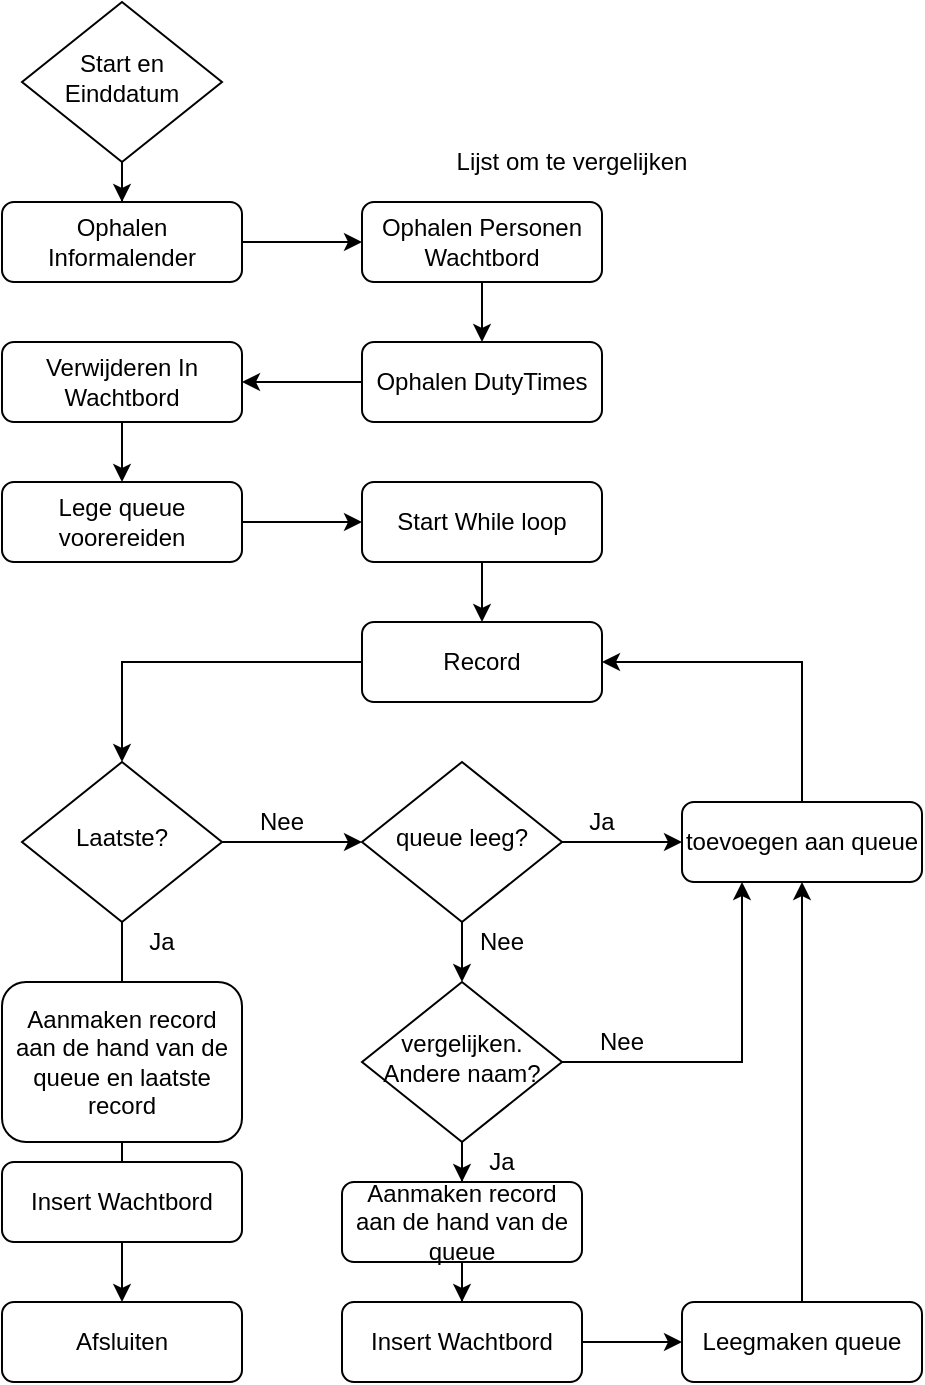 <mxfile version="14.1.8" type="device"><diagram id="C5RBs43oDa-KdzZeNtuy" name="Page-1"><mxGraphModel dx="1221" dy="1883" grid="1" gridSize="10" guides="1" tooltips="1" connect="1" arrows="1" fold="1" page="1" pageScale="1" pageWidth="827" pageHeight="1169" math="0" shadow="0"><root><mxCell id="WIyWlLk6GJQsqaUBKTNV-0"/><mxCell id="WIyWlLk6GJQsqaUBKTNV-1" parent="WIyWlLk6GJQsqaUBKTNV-0"/><mxCell id="b9_fEh2vifELGAwuXMAs-19" value="" style="edgeStyle=orthogonalEdgeStyle;rounded=0;orthogonalLoop=1;jettySize=auto;html=1;" parent="WIyWlLk6GJQsqaUBKTNV-1" source="WIyWlLk6GJQsqaUBKTNV-3" target="b9_fEh2vifELGAwuXMAs-0" edge="1"><mxGeometry relative="1" as="geometry"/></mxCell><mxCell id="WIyWlLk6GJQsqaUBKTNV-3" value="Ophalen Informalender" style="rounded=1;whiteSpace=wrap;html=1;fontSize=12;glass=0;strokeWidth=1;shadow=0;" parent="WIyWlLk6GJQsqaUBKTNV-1" vertex="1"><mxGeometry x="160" y="80" width="120" height="40" as="geometry"/></mxCell><mxCell id="b9_fEh2vifELGAwuXMAs-29" value="" style="edgeStyle=orthogonalEdgeStyle;rounded=0;orthogonalLoop=1;jettySize=auto;html=1;" parent="WIyWlLk6GJQsqaUBKTNV-1" source="WIyWlLk6GJQsqaUBKTNV-6" target="b9_fEh2vifELGAwuXMAs-5" edge="1"><mxGeometry relative="1" as="geometry"/></mxCell><mxCell id="b9_fEh2vifELGAwuXMAs-30" value="" style="edgeStyle=orthogonalEdgeStyle;rounded=0;orthogonalLoop=1;jettySize=auto;html=1;" parent="WIyWlLk6GJQsqaUBKTNV-1" source="WIyWlLk6GJQsqaUBKTNV-6" target="b9_fEh2vifELGAwuXMAs-12" edge="1"><mxGeometry relative="1" as="geometry"/></mxCell><mxCell id="WIyWlLk6GJQsqaUBKTNV-6" value="queue leeg?" style="rhombus;whiteSpace=wrap;html=1;shadow=0;fontFamily=Helvetica;fontSize=12;align=center;strokeWidth=1;spacing=6;spacingTop=-4;" parent="WIyWlLk6GJQsqaUBKTNV-1" vertex="1"><mxGeometry x="340" y="360" width="100" height="80" as="geometry"/></mxCell><mxCell id="b9_fEh2vifELGAwuXMAs-40" style="edgeStyle=orthogonalEdgeStyle;rounded=0;orthogonalLoop=1;jettySize=auto;html=1;" parent="WIyWlLk6GJQsqaUBKTNV-1" source="WIyWlLk6GJQsqaUBKTNV-7" target="b9_fEh2vifELGAwuXMAs-37" edge="1"><mxGeometry relative="1" as="geometry"/></mxCell><mxCell id="WIyWlLk6GJQsqaUBKTNV-7" value="Start While loop" style="rounded=1;whiteSpace=wrap;html=1;fontSize=12;glass=0;strokeWidth=1;shadow=0;" parent="WIyWlLk6GJQsqaUBKTNV-1" vertex="1"><mxGeometry x="340" y="220" width="120" height="40" as="geometry"/></mxCell><mxCell id="b9_fEh2vifELGAwuXMAs-20" value="" style="edgeStyle=orthogonalEdgeStyle;rounded=0;orthogonalLoop=1;jettySize=auto;html=1;" parent="WIyWlLk6GJQsqaUBKTNV-1" source="b9_fEh2vifELGAwuXMAs-0" target="b9_fEh2vifELGAwuXMAs-1" edge="1"><mxGeometry relative="1" as="geometry"/></mxCell><mxCell id="b9_fEh2vifELGAwuXMAs-0" value="Ophalen Personen Wachtbord" style="rounded=1;whiteSpace=wrap;html=1;fontSize=12;glass=0;strokeWidth=1;shadow=0;" parent="WIyWlLk6GJQsqaUBKTNV-1" vertex="1"><mxGeometry x="340" y="80" width="120" height="40" as="geometry"/></mxCell><mxCell id="b9_fEh2vifELGAwuXMAs-21" value="" style="edgeStyle=orthogonalEdgeStyle;rounded=0;orthogonalLoop=1;jettySize=auto;html=1;" parent="WIyWlLk6GJQsqaUBKTNV-1" source="b9_fEh2vifELGAwuXMAs-1" target="b9_fEh2vifELGAwuXMAs-2" edge="1"><mxGeometry relative="1" as="geometry"/></mxCell><mxCell id="b9_fEh2vifELGAwuXMAs-1" value="Ophalen DutyTimes&lt;br&gt;" style="rounded=1;whiteSpace=wrap;html=1;fontSize=12;glass=0;strokeWidth=1;shadow=0;" parent="WIyWlLk6GJQsqaUBKTNV-1" vertex="1"><mxGeometry x="340" y="150" width="120" height="40" as="geometry"/></mxCell><mxCell id="b9_fEh2vifELGAwuXMAs-22" value="" style="edgeStyle=orthogonalEdgeStyle;rounded=0;orthogonalLoop=1;jettySize=auto;html=1;" parent="WIyWlLk6GJQsqaUBKTNV-1" source="b9_fEh2vifELGAwuXMAs-2" target="b9_fEh2vifELGAwuXMAs-3" edge="1"><mxGeometry relative="1" as="geometry"/></mxCell><mxCell id="b9_fEh2vifELGAwuXMAs-2" value="Verwijderen In Wachtbord" style="rounded=1;whiteSpace=wrap;html=1;fontSize=12;glass=0;strokeWidth=1;shadow=0;" parent="WIyWlLk6GJQsqaUBKTNV-1" vertex="1"><mxGeometry x="160" y="150" width="120" height="40" as="geometry"/></mxCell><mxCell id="b9_fEh2vifELGAwuXMAs-36" style="edgeStyle=orthogonalEdgeStyle;rounded=0;orthogonalLoop=1;jettySize=auto;html=1;entryX=0;entryY=0.5;entryDx=0;entryDy=0;" parent="WIyWlLk6GJQsqaUBKTNV-1" source="b9_fEh2vifELGAwuXMAs-3" target="WIyWlLk6GJQsqaUBKTNV-7" edge="1"><mxGeometry relative="1" as="geometry"/></mxCell><mxCell id="b9_fEh2vifELGAwuXMAs-3" value="Lege queue voorereiden" style="rounded=1;whiteSpace=wrap;html=1;fontSize=12;glass=0;strokeWidth=1;shadow=0;" parent="WIyWlLk6GJQsqaUBKTNV-1" vertex="1"><mxGeometry x="160" y="220" width="120" height="40" as="geometry"/></mxCell><mxCell id="b9_fEh2vifELGAwuXMAs-38" style="edgeStyle=orthogonalEdgeStyle;rounded=0;orthogonalLoop=1;jettySize=auto;html=1;entryX=1;entryY=0.5;entryDx=0;entryDy=0;" parent="WIyWlLk6GJQsqaUBKTNV-1" source="b9_fEh2vifELGAwuXMAs-5" target="b9_fEh2vifELGAwuXMAs-37" edge="1"><mxGeometry relative="1" as="geometry"><Array as="points"><mxPoint x="560" y="310"/></Array></mxGeometry></mxCell><mxCell id="b9_fEh2vifELGAwuXMAs-5" value="toevoegen aan queue" style="rounded=1;whiteSpace=wrap;html=1;fontSize=12;glass=0;strokeWidth=1;shadow=0;" parent="WIyWlLk6GJQsqaUBKTNV-1" vertex="1"><mxGeometry x="500" y="380" width="120" height="40" as="geometry"/></mxCell><mxCell id="b9_fEh2vifELGAwuXMAs-28" value="" style="edgeStyle=orthogonalEdgeStyle;rounded=0;orthogonalLoop=1;jettySize=auto;html=1;" parent="WIyWlLk6GJQsqaUBKTNV-1" source="b9_fEh2vifELGAwuXMAs-7" target="WIyWlLk6GJQsqaUBKTNV-6" edge="1"><mxGeometry relative="1" as="geometry"/></mxCell><mxCell id="b9_fEh2vifELGAwuXMAs-31" value="" style="edgeStyle=orthogonalEdgeStyle;rounded=0;orthogonalLoop=1;jettySize=auto;html=1;" parent="WIyWlLk6GJQsqaUBKTNV-1" source="b9_fEh2vifELGAwuXMAs-41" target="b9_fEh2vifELGAwuXMAs-18" edge="1"><mxGeometry relative="1" as="geometry"/></mxCell><mxCell id="b9_fEh2vifELGAwuXMAs-7" value="Laatste?" style="rhombus;whiteSpace=wrap;html=1;shadow=0;fontFamily=Helvetica;fontSize=12;align=center;strokeWidth=1;spacing=6;spacingTop=-4;" parent="WIyWlLk6GJQsqaUBKTNV-1" vertex="1"><mxGeometry x="170" y="360" width="100" height="80" as="geometry"/></mxCell><mxCell id="b9_fEh2vifELGAwuXMAs-32" value="" style="edgeStyle=orthogonalEdgeStyle;rounded=0;orthogonalLoop=1;jettySize=auto;html=1;" parent="WIyWlLk6GJQsqaUBKTNV-1" source="b9_fEh2vifELGAwuXMAs-12" target="b9_fEh2vifELGAwuXMAs-15" edge="1"><mxGeometry relative="1" as="geometry"/></mxCell><mxCell id="b9_fEh2vifELGAwuXMAs-48" style="edgeStyle=orthogonalEdgeStyle;rounded=0;orthogonalLoop=1;jettySize=auto;html=1;entryX=0.25;entryY=1;entryDx=0;entryDy=0;endArrow=classic;endFill=1;" parent="WIyWlLk6GJQsqaUBKTNV-1" source="b9_fEh2vifELGAwuXMAs-12" target="b9_fEh2vifELGAwuXMAs-5" edge="1"><mxGeometry relative="1" as="geometry"/></mxCell><mxCell id="b9_fEh2vifELGAwuXMAs-12" value="vergelijken. Andere naam?" style="rhombus;whiteSpace=wrap;html=1;shadow=0;fontFamily=Helvetica;fontSize=12;align=center;strokeWidth=1;spacing=6;spacingTop=-4;" parent="WIyWlLk6GJQsqaUBKTNV-1" vertex="1"><mxGeometry x="340" y="470" width="100" height="80" as="geometry"/></mxCell><mxCell id="b9_fEh2vifELGAwuXMAs-34" value="" style="edgeStyle=orthogonalEdgeStyle;rounded=0;orthogonalLoop=1;jettySize=auto;html=1;" parent="WIyWlLk6GJQsqaUBKTNV-1" source="b9_fEh2vifELGAwuXMAs-13" target="b9_fEh2vifELGAwuXMAs-14" edge="1"><mxGeometry relative="1" as="geometry"/></mxCell><mxCell id="b9_fEh2vifELGAwuXMAs-13" value="Insert Wachtbord" style="rounded=1;whiteSpace=wrap;html=1;fontSize=12;glass=0;strokeWidth=1;shadow=0;" parent="WIyWlLk6GJQsqaUBKTNV-1" vertex="1"><mxGeometry x="330" y="630" width="120" height="40" as="geometry"/></mxCell><mxCell id="b9_fEh2vifELGAwuXMAs-35" style="edgeStyle=orthogonalEdgeStyle;rounded=0;orthogonalLoop=1;jettySize=auto;html=1;entryX=0.5;entryY=1;entryDx=0;entryDy=0;" parent="WIyWlLk6GJQsqaUBKTNV-1" source="b9_fEh2vifELGAwuXMAs-14" target="b9_fEh2vifELGAwuXMAs-5" edge="1"><mxGeometry relative="1" as="geometry"/></mxCell><mxCell id="b9_fEh2vifELGAwuXMAs-14" value="Leegmaken queue" style="rounded=1;whiteSpace=wrap;html=1;fontSize=12;glass=0;strokeWidth=1;shadow=0;" parent="WIyWlLk6GJQsqaUBKTNV-1" vertex="1"><mxGeometry x="500" y="630" width="120" height="40" as="geometry"/></mxCell><mxCell id="b9_fEh2vifELGAwuXMAs-33" value="" style="edgeStyle=orthogonalEdgeStyle;rounded=0;orthogonalLoop=1;jettySize=auto;html=1;" parent="WIyWlLk6GJQsqaUBKTNV-1" source="b9_fEh2vifELGAwuXMAs-15" target="b9_fEh2vifELGAwuXMAs-13" edge="1"><mxGeometry relative="1" as="geometry"/></mxCell><mxCell id="b9_fEh2vifELGAwuXMAs-15" value="Aanmaken record aan de hand van de queue" style="rounded=1;whiteSpace=wrap;html=1;fontSize=12;glass=0;strokeWidth=1;shadow=0;" parent="WIyWlLk6GJQsqaUBKTNV-1" vertex="1"><mxGeometry x="330" y="570" width="120" height="40" as="geometry"/></mxCell><mxCell id="b9_fEh2vifELGAwuXMAs-18" value="Afsluiten" style="rounded=1;whiteSpace=wrap;html=1;fontSize=12;glass=0;strokeWidth=1;shadow=0;" parent="WIyWlLk6GJQsqaUBKTNV-1" vertex="1"><mxGeometry x="160" y="630" width="120" height="40" as="geometry"/></mxCell><mxCell id="b9_fEh2vifELGAwuXMAs-39" style="edgeStyle=orthogonalEdgeStyle;rounded=0;orthogonalLoop=1;jettySize=auto;html=1;entryX=0.5;entryY=0;entryDx=0;entryDy=0;" parent="WIyWlLk6GJQsqaUBKTNV-1" source="b9_fEh2vifELGAwuXMAs-37" target="b9_fEh2vifELGAwuXMAs-7" edge="1"><mxGeometry relative="1" as="geometry"/></mxCell><mxCell id="b9_fEh2vifELGAwuXMAs-37" value="Record" style="rounded=1;whiteSpace=wrap;html=1;fontSize=12;glass=0;strokeWidth=1;shadow=0;" parent="WIyWlLk6GJQsqaUBKTNV-1" vertex="1"><mxGeometry x="340" y="290" width="120" height="40" as="geometry"/></mxCell><mxCell id="b9_fEh2vifELGAwuXMAs-41" value="Aanmaken record aan de hand van de queue en laatste record" style="rounded=1;whiteSpace=wrap;html=1;fontSize=12;glass=0;strokeWidth=1;shadow=0;" parent="WIyWlLk6GJQsqaUBKTNV-1" vertex="1"><mxGeometry x="160" y="470" width="120" height="80" as="geometry"/></mxCell><mxCell id="b9_fEh2vifELGAwuXMAs-42" value="" style="edgeStyle=orthogonalEdgeStyle;rounded=0;orthogonalLoop=1;jettySize=auto;html=1;endArrow=none;endFill=0;" parent="WIyWlLk6GJQsqaUBKTNV-1" source="b9_fEh2vifELGAwuXMAs-7" target="b9_fEh2vifELGAwuXMAs-41" edge="1"><mxGeometry relative="1" as="geometry"><mxPoint x="220" y="440" as="sourcePoint"/><mxPoint x="220" y="530" as="targetPoint"/></mxGeometry></mxCell><mxCell id="b9_fEh2vifELGAwuXMAs-43" value="Insert Wachtbord" style="rounded=1;whiteSpace=wrap;html=1;fontSize=12;glass=0;strokeWidth=1;shadow=0;" parent="WIyWlLk6GJQsqaUBKTNV-1" vertex="1"><mxGeometry x="160" y="560" width="120" height="40" as="geometry"/></mxCell><mxCell id="b9_fEh2vifELGAwuXMAs-44" value="Ja" style="text;html=1;strokeColor=none;fillColor=none;align=center;verticalAlign=middle;whiteSpace=wrap;rounded=0;" parent="WIyWlLk6GJQsqaUBKTNV-1" vertex="1"><mxGeometry x="440" y="380" width="40" height="20" as="geometry"/></mxCell><mxCell id="b9_fEh2vifELGAwuXMAs-45" value="Ja" style="text;html=1;strokeColor=none;fillColor=none;align=center;verticalAlign=middle;whiteSpace=wrap;rounded=0;" parent="WIyWlLk6GJQsqaUBKTNV-1" vertex="1"><mxGeometry x="220" y="440" width="40" height="20" as="geometry"/></mxCell><mxCell id="b9_fEh2vifELGAwuXMAs-49" value="Ja" style="text;html=1;strokeColor=none;fillColor=none;align=center;verticalAlign=middle;whiteSpace=wrap;rounded=0;" parent="WIyWlLk6GJQsqaUBKTNV-1" vertex="1"><mxGeometry x="390" y="550" width="40" height="20" as="geometry"/></mxCell><mxCell id="b9_fEh2vifELGAwuXMAs-53" value="Nee" style="text;html=1;strokeColor=none;fillColor=none;align=center;verticalAlign=middle;whiteSpace=wrap;rounded=0;" parent="WIyWlLk6GJQsqaUBKTNV-1" vertex="1"><mxGeometry x="450" y="490" width="40" height="20" as="geometry"/></mxCell><mxCell id="b9_fEh2vifELGAwuXMAs-54" value="Nee" style="text;html=1;strokeColor=none;fillColor=none;align=center;verticalAlign=middle;whiteSpace=wrap;rounded=0;" parent="WIyWlLk6GJQsqaUBKTNV-1" vertex="1"><mxGeometry x="280" y="380" width="40" height="20" as="geometry"/></mxCell><mxCell id="b9_fEh2vifELGAwuXMAs-55" value="Nee" style="text;html=1;strokeColor=none;fillColor=none;align=center;verticalAlign=middle;whiteSpace=wrap;rounded=0;" parent="WIyWlLk6GJQsqaUBKTNV-1" vertex="1"><mxGeometry x="390" y="440" width="40" height="20" as="geometry"/></mxCell><mxCell id="E5ht-ceJFQ4vyw8h8-5P-2" style="edgeStyle=orthogonalEdgeStyle;rounded=0;orthogonalLoop=1;jettySize=auto;html=1;exitX=0.5;exitY=1;exitDx=0;exitDy=0;endArrow=classic;endFill=1;" edge="1" parent="WIyWlLk6GJQsqaUBKTNV-1" source="E5ht-ceJFQ4vyw8h8-5P-1" target="WIyWlLk6GJQsqaUBKTNV-3"><mxGeometry relative="1" as="geometry"/></mxCell><mxCell id="E5ht-ceJFQ4vyw8h8-5P-1" value="Start en Einddatum" style="rhombus;whiteSpace=wrap;html=1;shadow=0;fontFamily=Helvetica;fontSize=12;align=center;strokeWidth=1;spacing=6;spacingTop=-4;" vertex="1" parent="WIyWlLk6GJQsqaUBKTNV-1"><mxGeometry x="170" y="-20" width="100" height="80" as="geometry"/></mxCell><mxCell id="E5ht-ceJFQ4vyw8h8-5P-3" value="Lijst om te vergelijken" style="text;html=1;strokeColor=none;fillColor=none;align=center;verticalAlign=middle;whiteSpace=wrap;rounded=0;" vertex="1" parent="WIyWlLk6GJQsqaUBKTNV-1"><mxGeometry x="380" y="50" width="130" height="20" as="geometry"/></mxCell></root></mxGraphModel></diagram></mxfile>